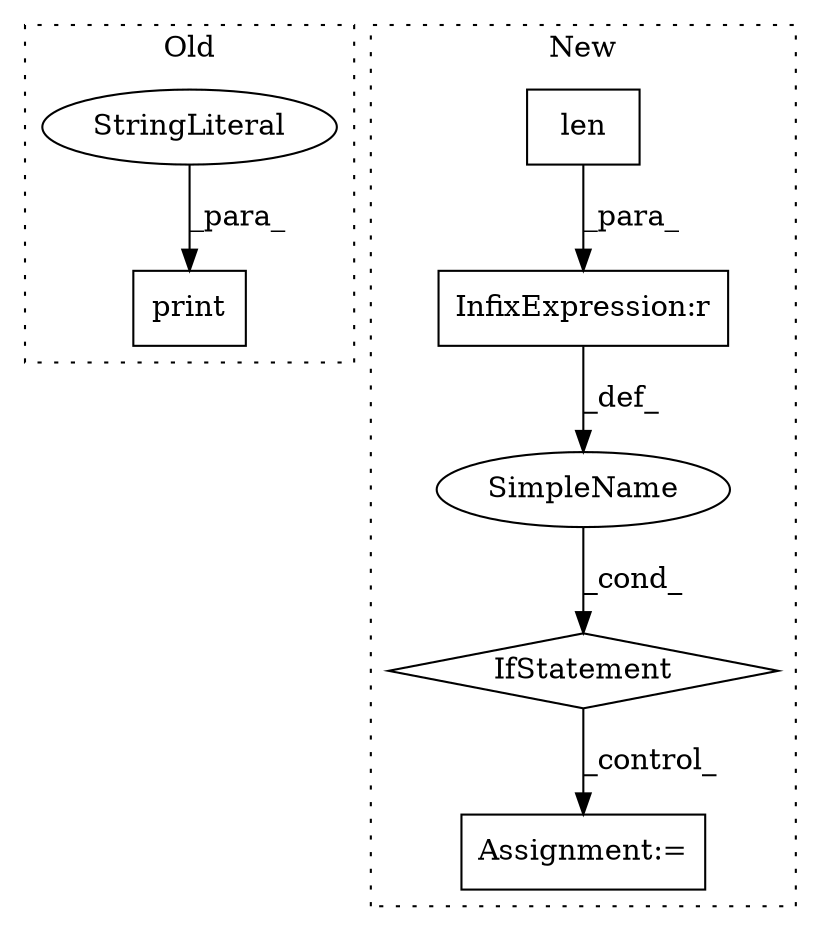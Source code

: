 digraph G {
subgraph cluster0 {
1 [label="print" a="32" s="2063,2098" l="6,1" shape="box"];
3 [label="StringLiteral" a="45" s="2069" l="29" shape="ellipse"];
label = "Old";
style="dotted";
}
subgraph cluster1 {
2 [label="len" a="32" s="4428,4433" l="4,1" shape="box"];
4 [label="IfStatement" a="25" s="4424,4454" l="4,2" shape="diamond"];
5 [label="SimpleName" a="42" s="" l="" shape="ellipse"];
6 [label="Assignment:=" a="7" s="4692" l="1" shape="box"];
7 [label="InfixExpression:r" a="27" s="4434" l="3" shape="box"];
label = "New";
style="dotted";
}
2 -> 7 [label="_para_"];
3 -> 1 [label="_para_"];
4 -> 6 [label="_control_"];
5 -> 4 [label="_cond_"];
7 -> 5 [label="_def_"];
}